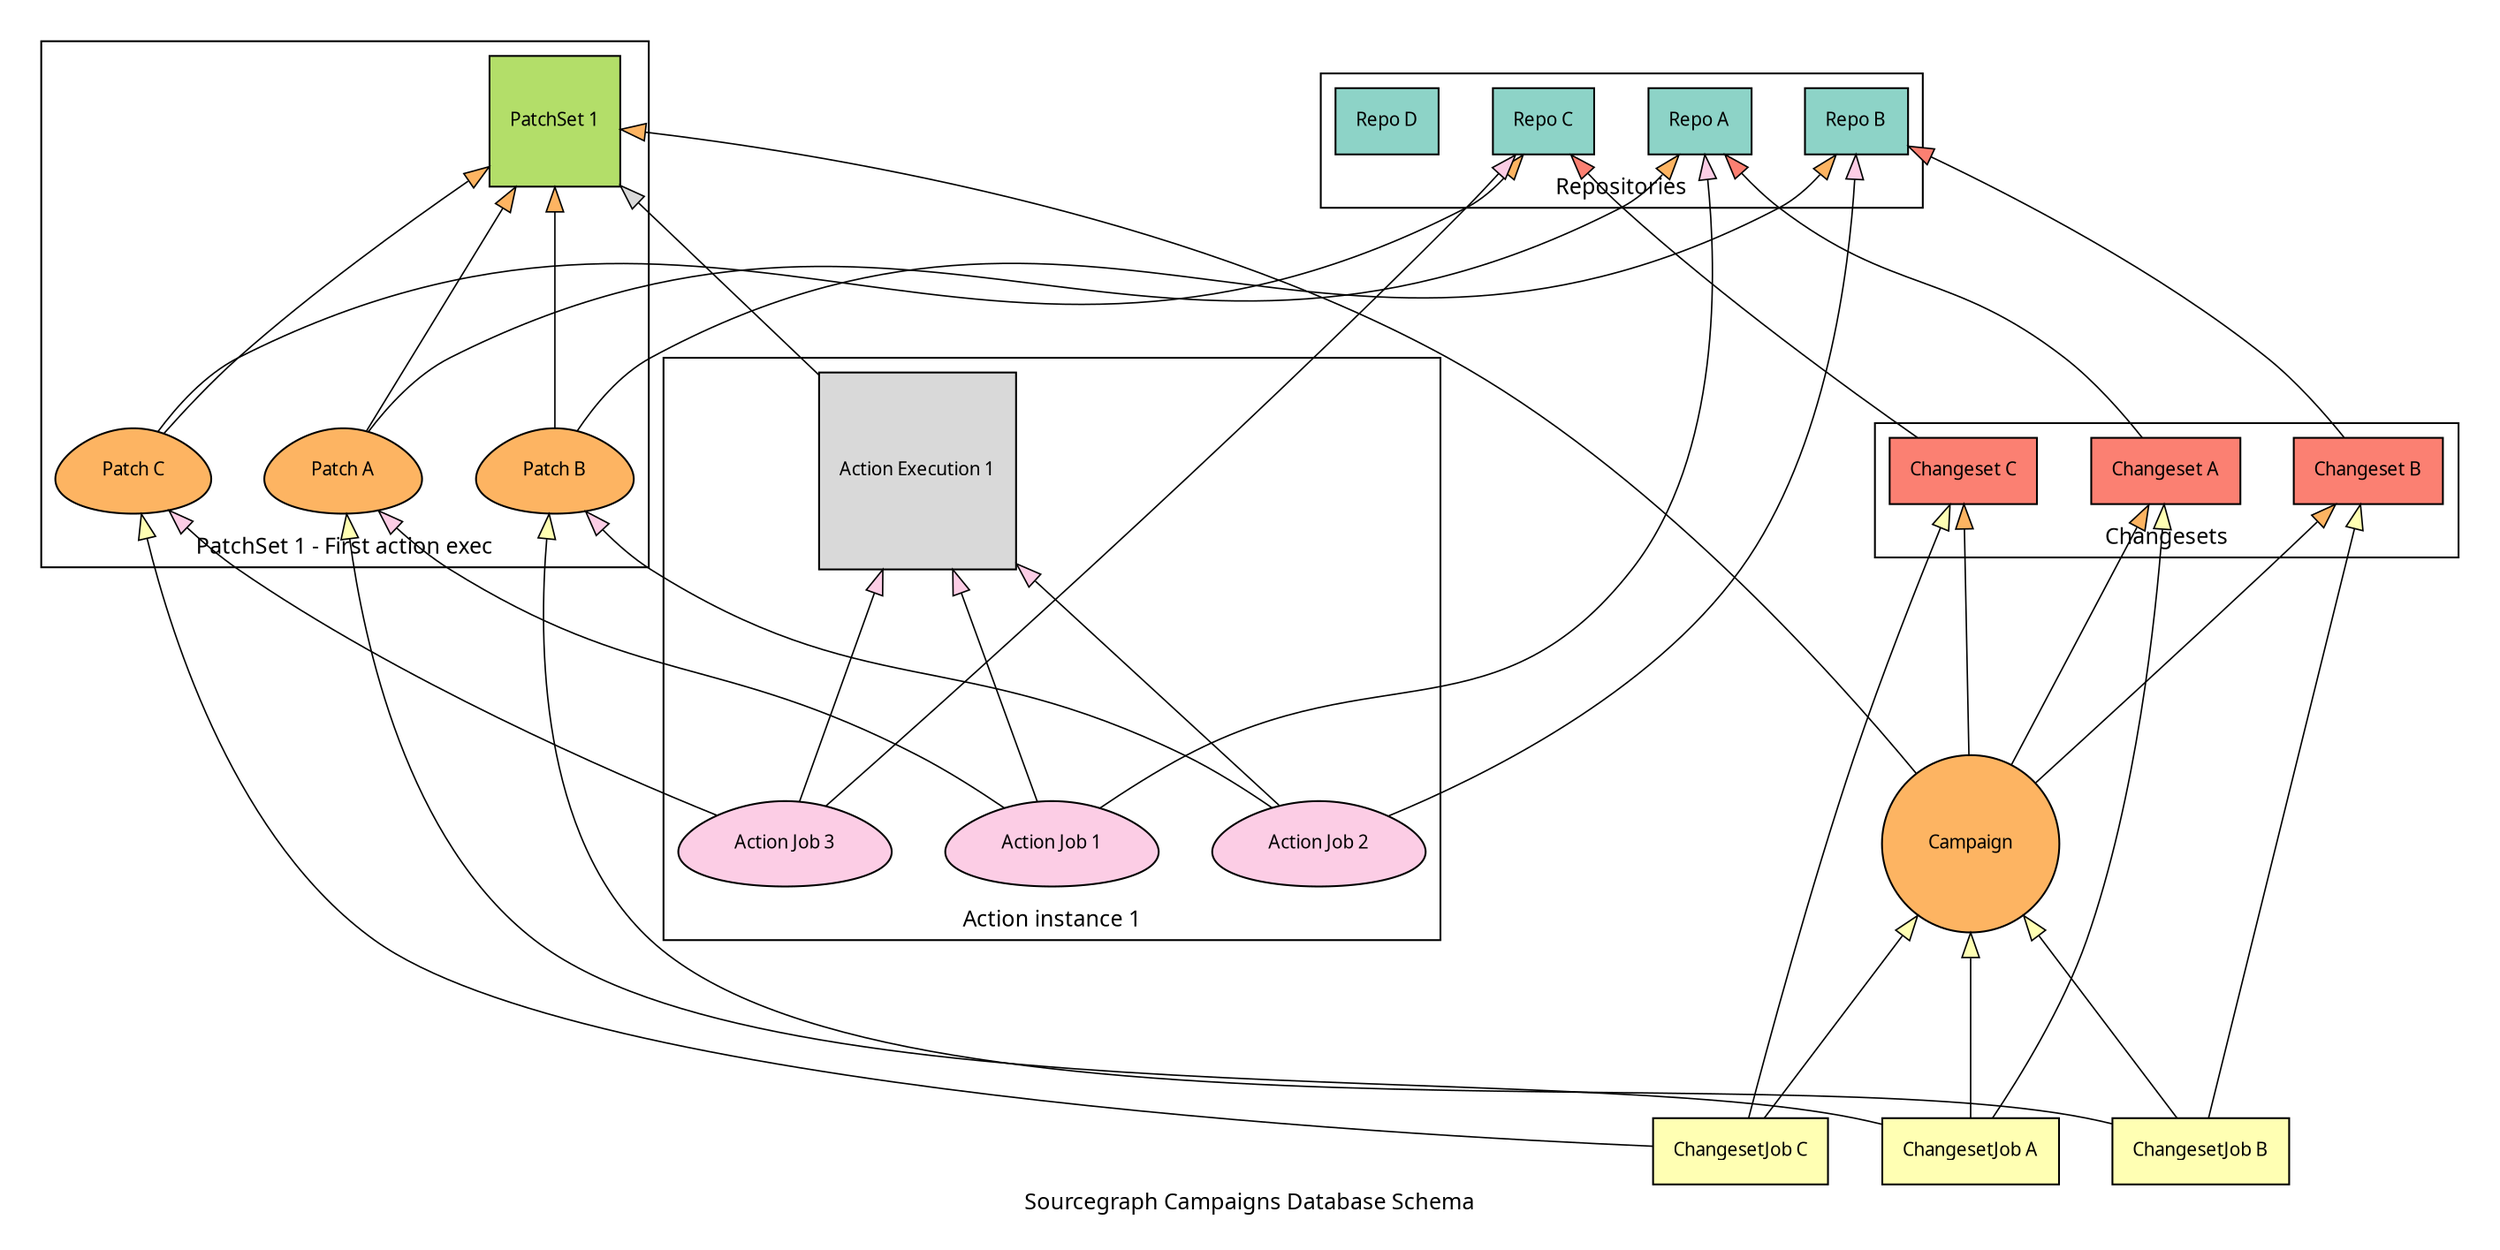 digraph campaignsSchema {
    label="Sourcegraph Campaigns Database Schema"
    rankdir=BT
    ratio=fill
    concentrate=true
    ranksep=1.4
    nodesep=0.4
    stylesheet="/assets/architecture.css"

    graph [
        fontname="Iosevka"
        fontsize=12
        pad=0.2
    ]

    node [
        colorscheme="set312"
        style="filled"
        fillcolor="white"
        shape="rectangle"
        fontname="Iosevka"
        fontsize=10
        margin=0.15
        target="_blank"
    ]

    edge [
        colorscheme="set312"
        penwidth=0.8
        arrowtail=invis
        arrowsize=1.35
    ]

    subgraph cluster_repositories {
        label="Repositories"
        rank="same"
        node [fillcolor="1"]

        repoA [ label="Repo A" ]
        repoB [ label="Repo B" ]
        repoC [ label="Repo C" ]
        repoD [ label="Repo D" ]
    }

    subgraph cluster_changesets {
      label="Changesets"
      rank="same"
      node [fillcolor="4"]
      edge [fillcolor="4"]

      changesetA [label="Changeset A", fillcolor="4"]
      changesetB [label="Changeset B", fillcolor="4"]
      changesetC [label="Changeset C", fillcolor="4"]
      /* changesetD [label="Changeset D", fillcolor="4"] */

      changesetA -> { repoA }
      changesetB -> { repoB }
      changesetC -> { repoC }
      /* changesetD -> { repoD } */
    }

    subgraph cluster_patchset1 {
        label="PatchSet 1 - First action exec"
        node [fillcolor="3"]

        patchset [label="PatchSet 1", fillcolor="7",shape="square"]
        patchA [label="Patch A", fillcolor="6",shape="egg"]
        patchB [label="Patch B", fillcolor="6",shape="egg"]
        patchC [label="Patch C", fillcolor="6",shape="egg"]
    }

    subgraph cluster_execution1 {
        label="Action instance 1"
        node [fillcolor="3"]

        execution [label="Action Execution 1", fillcolor="9",shape="square"]
        job1 [label="Action Job 1", fillcolor="8",shape="egg"]
        job2 [label="Action Job 2", fillcolor="8",shape="egg"]
        job3 [label="Action Job 3", fillcolor="8",shape="egg"]
    }

    subgraph changesetjobs {
      node [fillcolor="2"]
      changesetJobA [label="ChangesetJob A"]
      changesetJobB [label="ChangesetJob B"]
      changesetJobC [label="ChangesetJob C"]
    }

    campaign [label="Campaign", shape="circle", fillcolor="6"]

    execution -> { patchset } [fillcolor="9"]

    job1 -> { execution, repoA, patchA } [fillcolor="8"]
    job2 -> { execution, repoB, patchB } [fillcolor="8"]
    job3 -> { execution, repoC, patchC } [fillcolor="8"]

    patchA -> { patchset, repoA } [fillcolor="6"]
    patchB -> { patchset, repoB } [fillcolor="6"]
    patchC -> { patchset, repoC } [fillcolor="6"]

    campaign -> { changesetA, changesetB, changesetC } [ fillcolor="6" ]

    changesetJobA -> { campaign, patchA, changesetA } [ fillcolor="2" ]
    changesetJobB -> { campaign, patchB, changesetB } [ fillcolor="2" ]
    changesetJobC -> { campaign, patchC, changesetC } [ fillcolor="2" ]

    /* Before update */
    campaign -> { patchset } [ fillcolor="6" ]

    /* When updating a Campaign to have a new PatchSet: */

    /* subgraph cluster_patchset2 { */
    /*     label="PatchSet 2 - Second action exec" */
    /*     node [fillcolor="3"] */
    /*  */
    /*     patchset2 [label="PatchSet 2", fillcolor="7",shape="square"] */
    /*     patchD [label="Patch D", fillcolor="6",shape="egg"] */
    /* } */
    /*  */
    /*  */
    /* patchD -> { patchset2, repoD } [ fillcolor="6" ] */
    /*  */
    /* changesetJobD [label="ChangesetJob D", fillcolor="2"] */
    /* changesetJobD -> { campaign, patchD, changesetD } [ fillcolor="2" ] */
    /*  */
    /* campaign -> { patchset2 } [ fillcolor="6", penwidth="2" ] */
    /* campaign -> { changesetD } [ fillcolor="6" ] */
}
